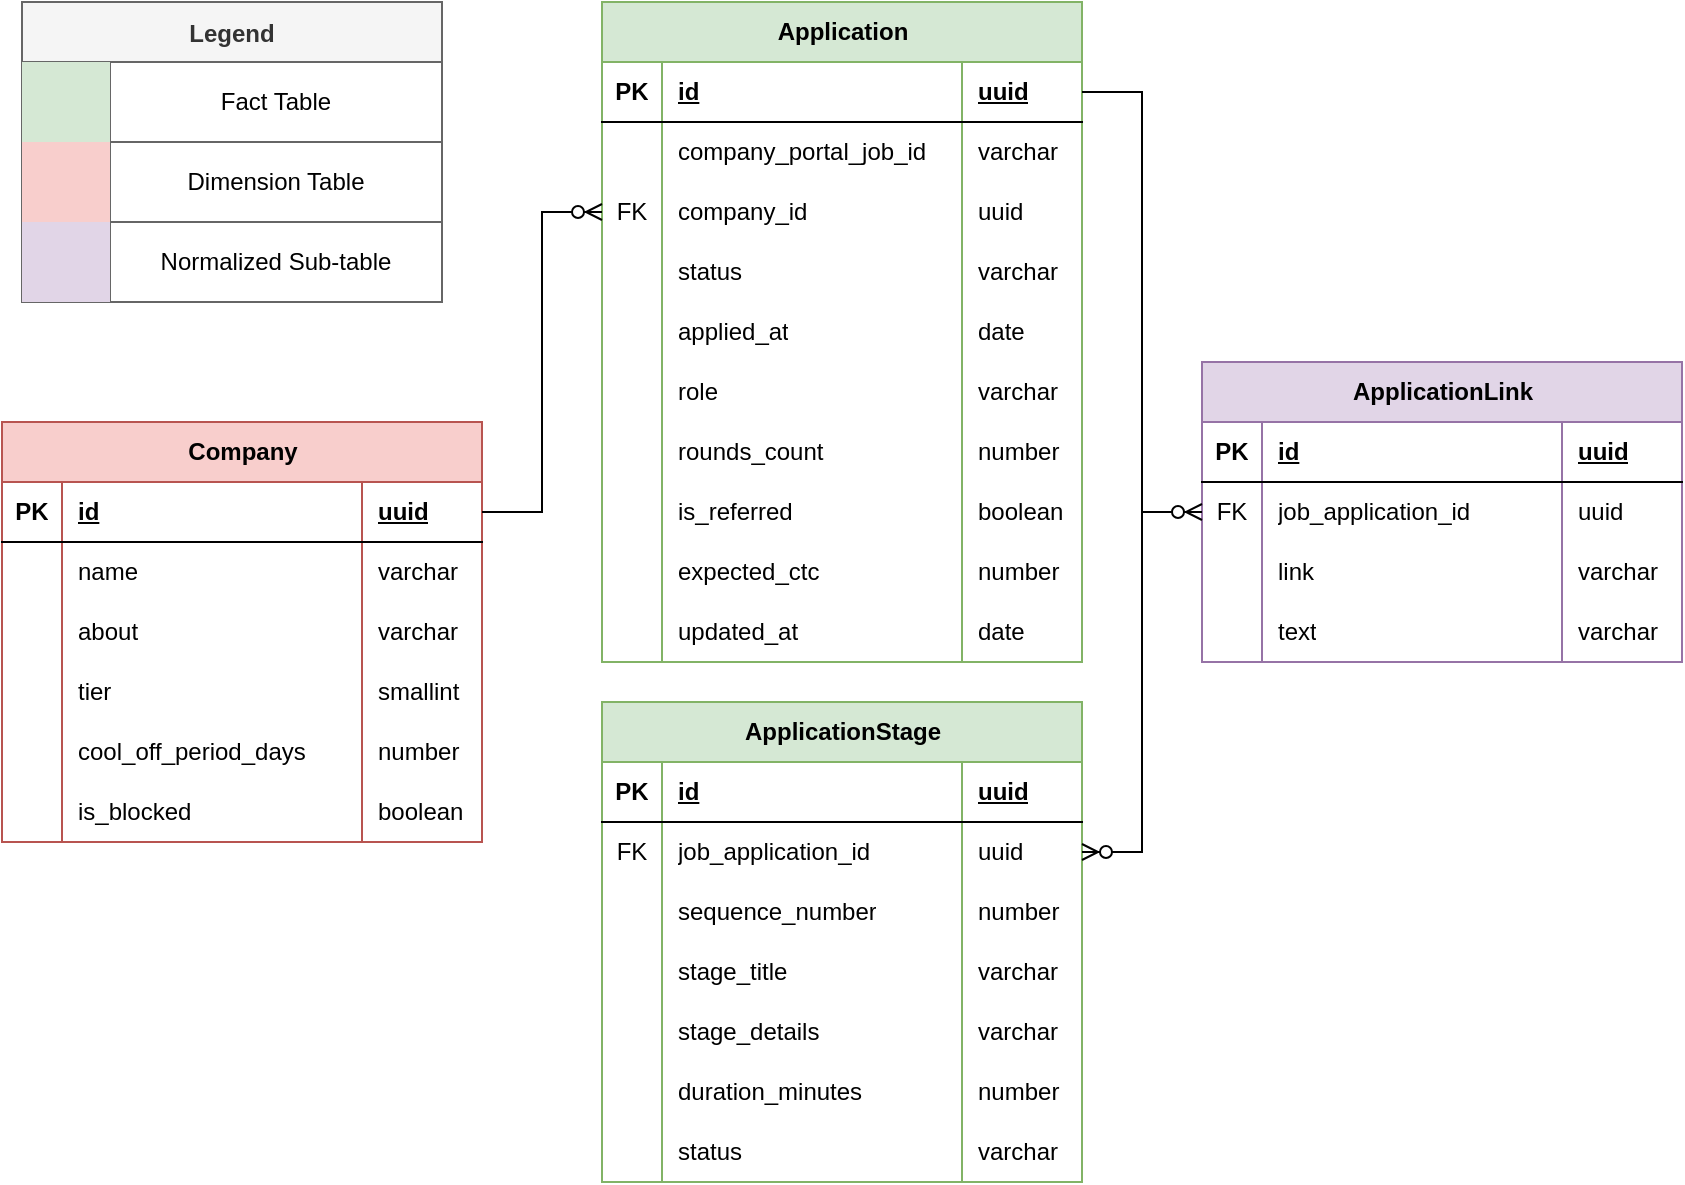 <mxGraphModel dx="1261" dy="588" grid="1" gridSize="10" guides="1" tooltips="1" connect="1" arrows="1" fold="1" page="0" pageScale="1" pageWidth="850" pageHeight="1100" math="0" shadow="0">
  <root>
    <mxCell id="0" />
    <mxCell id="1" parent="0" />
    <mxCell id="kjrNC8dXJ_oeBgaUEygu-2" value="Company" style="shape=table;startSize=30;container=1;collapsible=1;childLayout=tableLayout;fixedRows=1;rowLines=0;fontStyle=1;align=center;resizeLast=1;html=1;fillColor=#f8cecc;strokeColor=#b85450;" parent="1" vertex="1">
      <mxGeometry x="360" y="220" width="240" height="210" as="geometry" />
    </mxCell>
    <mxCell id="kjrNC8dXJ_oeBgaUEygu-3" value="" style="shape=tableRow;horizontal=0;startSize=0;swimlaneHead=0;swimlaneBody=0;fillColor=none;collapsible=0;dropTarget=0;points=[[0,0.5],[1,0.5]];portConstraint=eastwest;top=0;left=0;right=0;bottom=1;" parent="kjrNC8dXJ_oeBgaUEygu-2" vertex="1">
      <mxGeometry y="30" width="240" height="30" as="geometry" />
    </mxCell>
    <mxCell id="kjrNC8dXJ_oeBgaUEygu-4" value="PK" style="shape=partialRectangle;connectable=0;fillColor=none;top=0;left=0;bottom=0;right=0;fontStyle=1;overflow=hidden;whiteSpace=wrap;html=1;" parent="kjrNC8dXJ_oeBgaUEygu-3" vertex="1">
      <mxGeometry width="30" height="30" as="geometry">
        <mxRectangle width="30" height="30" as="alternateBounds" />
      </mxGeometry>
    </mxCell>
    <mxCell id="kjrNC8dXJ_oeBgaUEygu-5" value="id" style="shape=partialRectangle;connectable=0;fillColor=none;top=0;left=0;bottom=0;right=0;align=left;spacingLeft=6;fontStyle=5;overflow=hidden;whiteSpace=wrap;html=1;" parent="kjrNC8dXJ_oeBgaUEygu-3" vertex="1">
      <mxGeometry x="30" width="150" height="30" as="geometry">
        <mxRectangle width="150" height="30" as="alternateBounds" />
      </mxGeometry>
    </mxCell>
    <mxCell id="kjrNC8dXJ_oeBgaUEygu-15" value="uuid" style="shape=partialRectangle;connectable=0;fillColor=none;top=0;left=0;bottom=0;right=0;align=left;spacingLeft=6;fontStyle=5;overflow=hidden;whiteSpace=wrap;html=1;" parent="kjrNC8dXJ_oeBgaUEygu-3" vertex="1">
      <mxGeometry x="180" width="60" height="30" as="geometry">
        <mxRectangle width="60" height="30" as="alternateBounds" />
      </mxGeometry>
    </mxCell>
    <mxCell id="kjrNC8dXJ_oeBgaUEygu-6" value="" style="shape=tableRow;horizontal=0;startSize=0;swimlaneHead=0;swimlaneBody=0;fillColor=none;collapsible=0;dropTarget=0;points=[[0,0.5],[1,0.5]];portConstraint=eastwest;top=0;left=0;right=0;bottom=0;" parent="kjrNC8dXJ_oeBgaUEygu-2" vertex="1">
      <mxGeometry y="60" width="240" height="30" as="geometry" />
    </mxCell>
    <mxCell id="kjrNC8dXJ_oeBgaUEygu-7" value="" style="shape=partialRectangle;connectable=0;fillColor=none;top=0;left=0;bottom=0;right=0;editable=1;overflow=hidden;whiteSpace=wrap;html=1;" parent="kjrNC8dXJ_oeBgaUEygu-6" vertex="1">
      <mxGeometry width="30" height="30" as="geometry">
        <mxRectangle width="30" height="30" as="alternateBounds" />
      </mxGeometry>
    </mxCell>
    <mxCell id="kjrNC8dXJ_oeBgaUEygu-8" value="name" style="shape=partialRectangle;connectable=0;fillColor=none;top=0;left=0;bottom=0;right=0;align=left;spacingLeft=6;overflow=hidden;whiteSpace=wrap;html=1;" parent="kjrNC8dXJ_oeBgaUEygu-6" vertex="1">
      <mxGeometry x="30" width="150" height="30" as="geometry">
        <mxRectangle width="150" height="30" as="alternateBounds" />
      </mxGeometry>
    </mxCell>
    <mxCell id="kjrNC8dXJ_oeBgaUEygu-16" value="varchar" style="shape=partialRectangle;connectable=0;fillColor=none;top=0;left=0;bottom=0;right=0;align=left;spacingLeft=6;overflow=hidden;whiteSpace=wrap;html=1;" parent="kjrNC8dXJ_oeBgaUEygu-6" vertex="1">
      <mxGeometry x="180" width="60" height="30" as="geometry">
        <mxRectangle width="60" height="30" as="alternateBounds" />
      </mxGeometry>
    </mxCell>
    <mxCell id="kjrNC8dXJ_oeBgaUEygu-9" value="" style="shape=tableRow;horizontal=0;startSize=0;swimlaneHead=0;swimlaneBody=0;fillColor=none;collapsible=0;dropTarget=0;points=[[0,0.5],[1,0.5]];portConstraint=eastwest;top=0;left=0;right=0;bottom=0;" parent="kjrNC8dXJ_oeBgaUEygu-2" vertex="1">
      <mxGeometry y="90" width="240" height="30" as="geometry" />
    </mxCell>
    <mxCell id="kjrNC8dXJ_oeBgaUEygu-10" value="" style="shape=partialRectangle;connectable=0;fillColor=none;top=0;left=0;bottom=0;right=0;editable=1;overflow=hidden;whiteSpace=wrap;html=1;" parent="kjrNC8dXJ_oeBgaUEygu-9" vertex="1">
      <mxGeometry width="30" height="30" as="geometry">
        <mxRectangle width="30" height="30" as="alternateBounds" />
      </mxGeometry>
    </mxCell>
    <mxCell id="kjrNC8dXJ_oeBgaUEygu-11" value="about" style="shape=partialRectangle;connectable=0;fillColor=none;top=0;left=0;bottom=0;right=0;align=left;spacingLeft=6;overflow=hidden;whiteSpace=wrap;html=1;" parent="kjrNC8dXJ_oeBgaUEygu-9" vertex="1">
      <mxGeometry x="30" width="150" height="30" as="geometry">
        <mxRectangle width="150" height="30" as="alternateBounds" />
      </mxGeometry>
    </mxCell>
    <mxCell id="kjrNC8dXJ_oeBgaUEygu-17" value="varchar" style="shape=partialRectangle;connectable=0;fillColor=none;top=0;left=0;bottom=0;right=0;align=left;spacingLeft=6;overflow=hidden;whiteSpace=wrap;html=1;" parent="kjrNC8dXJ_oeBgaUEygu-9" vertex="1">
      <mxGeometry x="180" width="60" height="30" as="geometry">
        <mxRectangle width="60" height="30" as="alternateBounds" />
      </mxGeometry>
    </mxCell>
    <mxCell id="kjrNC8dXJ_oeBgaUEygu-12" value="" style="shape=tableRow;horizontal=0;startSize=0;swimlaneHead=0;swimlaneBody=0;fillColor=none;collapsible=0;dropTarget=0;points=[[0,0.5],[1,0.5]];portConstraint=eastwest;top=0;left=0;right=0;bottom=0;" parent="kjrNC8dXJ_oeBgaUEygu-2" vertex="1">
      <mxGeometry y="120" width="240" height="30" as="geometry" />
    </mxCell>
    <mxCell id="kjrNC8dXJ_oeBgaUEygu-13" value="" style="shape=partialRectangle;connectable=0;fillColor=none;top=0;left=0;bottom=0;right=0;editable=1;overflow=hidden;whiteSpace=wrap;html=1;" parent="kjrNC8dXJ_oeBgaUEygu-12" vertex="1">
      <mxGeometry width="30" height="30" as="geometry">
        <mxRectangle width="30" height="30" as="alternateBounds" />
      </mxGeometry>
    </mxCell>
    <mxCell id="kjrNC8dXJ_oeBgaUEygu-14" value="tier" style="shape=partialRectangle;connectable=0;fillColor=none;top=0;left=0;bottom=0;right=0;align=left;spacingLeft=6;overflow=hidden;whiteSpace=wrap;html=1;" parent="kjrNC8dXJ_oeBgaUEygu-12" vertex="1">
      <mxGeometry x="30" width="150" height="30" as="geometry">
        <mxRectangle width="150" height="30" as="alternateBounds" />
      </mxGeometry>
    </mxCell>
    <mxCell id="kjrNC8dXJ_oeBgaUEygu-18" value="smallint" style="shape=partialRectangle;connectable=0;fillColor=none;top=0;left=0;bottom=0;right=0;align=left;spacingLeft=6;overflow=hidden;whiteSpace=wrap;html=1;" parent="kjrNC8dXJ_oeBgaUEygu-12" vertex="1">
      <mxGeometry x="180" width="60" height="30" as="geometry">
        <mxRectangle width="60" height="30" as="alternateBounds" />
      </mxGeometry>
    </mxCell>
    <mxCell id="kjrNC8dXJ_oeBgaUEygu-310" style="shape=tableRow;horizontal=0;startSize=0;swimlaneHead=0;swimlaneBody=0;fillColor=none;collapsible=0;dropTarget=0;points=[[0,0.5],[1,0.5]];portConstraint=eastwest;top=0;left=0;right=0;bottom=0;" parent="kjrNC8dXJ_oeBgaUEygu-2" vertex="1">
      <mxGeometry y="150" width="240" height="30" as="geometry" />
    </mxCell>
    <mxCell id="kjrNC8dXJ_oeBgaUEygu-311" style="shape=partialRectangle;connectable=0;fillColor=none;top=0;left=0;bottom=0;right=0;editable=1;overflow=hidden;whiteSpace=wrap;html=1;" parent="kjrNC8dXJ_oeBgaUEygu-310" vertex="1">
      <mxGeometry width="30" height="30" as="geometry">
        <mxRectangle width="30" height="30" as="alternateBounds" />
      </mxGeometry>
    </mxCell>
    <mxCell id="kjrNC8dXJ_oeBgaUEygu-312" value="cool_off_period_days" style="shape=partialRectangle;connectable=0;fillColor=none;top=0;left=0;bottom=0;right=0;align=left;spacingLeft=6;overflow=hidden;whiteSpace=wrap;html=1;" parent="kjrNC8dXJ_oeBgaUEygu-310" vertex="1">
      <mxGeometry x="30" width="150" height="30" as="geometry">
        <mxRectangle width="150" height="30" as="alternateBounds" />
      </mxGeometry>
    </mxCell>
    <mxCell id="kjrNC8dXJ_oeBgaUEygu-313" value="number" style="shape=partialRectangle;connectable=0;fillColor=none;top=0;left=0;bottom=0;right=0;align=left;spacingLeft=6;overflow=hidden;whiteSpace=wrap;html=1;" parent="kjrNC8dXJ_oeBgaUEygu-310" vertex="1">
      <mxGeometry x="180" width="60" height="30" as="geometry">
        <mxRectangle width="60" height="30" as="alternateBounds" />
      </mxGeometry>
    </mxCell>
    <mxCell id="kjrNC8dXJ_oeBgaUEygu-19" style="shape=tableRow;horizontal=0;startSize=0;swimlaneHead=0;swimlaneBody=0;fillColor=none;collapsible=0;dropTarget=0;points=[[0,0.5],[1,0.5]];portConstraint=eastwest;top=0;left=0;right=0;bottom=0;" parent="kjrNC8dXJ_oeBgaUEygu-2" vertex="1">
      <mxGeometry y="180" width="240" height="30" as="geometry" />
    </mxCell>
    <mxCell id="kjrNC8dXJ_oeBgaUEygu-20" style="shape=partialRectangle;connectable=0;fillColor=none;top=0;left=0;bottom=0;right=0;editable=1;overflow=hidden;whiteSpace=wrap;html=1;" parent="kjrNC8dXJ_oeBgaUEygu-19" vertex="1">
      <mxGeometry width="30" height="30" as="geometry">
        <mxRectangle width="30" height="30" as="alternateBounds" />
      </mxGeometry>
    </mxCell>
    <mxCell id="kjrNC8dXJ_oeBgaUEygu-21" value="is_blocked" style="shape=partialRectangle;connectable=0;fillColor=none;top=0;left=0;bottom=0;right=0;align=left;spacingLeft=6;overflow=hidden;whiteSpace=wrap;html=1;" parent="kjrNC8dXJ_oeBgaUEygu-19" vertex="1">
      <mxGeometry x="30" width="150" height="30" as="geometry">
        <mxRectangle width="150" height="30" as="alternateBounds" />
      </mxGeometry>
    </mxCell>
    <mxCell id="kjrNC8dXJ_oeBgaUEygu-22" value="boolean" style="shape=partialRectangle;connectable=0;fillColor=none;top=0;left=0;bottom=0;right=0;align=left;spacingLeft=6;overflow=hidden;whiteSpace=wrap;html=1;" parent="kjrNC8dXJ_oeBgaUEygu-19" vertex="1">
      <mxGeometry x="180" width="60" height="30" as="geometry">
        <mxRectangle width="60" height="30" as="alternateBounds" />
      </mxGeometry>
    </mxCell>
    <mxCell id="kjrNC8dXJ_oeBgaUEygu-115" value="Application" style="shape=table;startSize=30;container=1;collapsible=1;childLayout=tableLayout;fixedRows=1;rowLines=0;fontStyle=1;align=center;resizeLast=1;html=1;fillColor=#d5e8d4;strokeColor=#82b366;" parent="1" vertex="1">
      <mxGeometry x="660" y="10" width="240" height="330" as="geometry">
        <mxRectangle x="660" y="160" width="100" height="30" as="alternateBounds" />
      </mxGeometry>
    </mxCell>
    <mxCell id="kjrNC8dXJ_oeBgaUEygu-116" value="" style="shape=tableRow;horizontal=0;startSize=0;swimlaneHead=0;swimlaneBody=0;fillColor=none;collapsible=0;dropTarget=0;points=[[0,0.5],[1,0.5]];portConstraint=eastwest;top=0;left=0;right=0;bottom=1;" parent="kjrNC8dXJ_oeBgaUEygu-115" vertex="1">
      <mxGeometry y="30" width="240" height="30" as="geometry" />
    </mxCell>
    <mxCell id="kjrNC8dXJ_oeBgaUEygu-117" value="PK" style="shape=partialRectangle;connectable=0;fillColor=none;top=0;left=0;bottom=0;right=0;fontStyle=1;overflow=hidden;whiteSpace=wrap;html=1;" parent="kjrNC8dXJ_oeBgaUEygu-116" vertex="1">
      <mxGeometry width="30" height="30" as="geometry">
        <mxRectangle width="30" height="30" as="alternateBounds" />
      </mxGeometry>
    </mxCell>
    <mxCell id="kjrNC8dXJ_oeBgaUEygu-118" value="id" style="shape=partialRectangle;connectable=0;fillColor=none;top=0;left=0;bottom=0;right=0;align=left;spacingLeft=6;fontStyle=5;overflow=hidden;whiteSpace=wrap;html=1;" parent="kjrNC8dXJ_oeBgaUEygu-116" vertex="1">
      <mxGeometry x="30" width="150" height="30" as="geometry">
        <mxRectangle width="150" height="30" as="alternateBounds" />
      </mxGeometry>
    </mxCell>
    <mxCell id="kjrNC8dXJ_oeBgaUEygu-119" value="uuid" style="shape=partialRectangle;connectable=0;fillColor=none;top=0;left=0;bottom=0;right=0;align=left;spacingLeft=6;fontStyle=5;overflow=hidden;whiteSpace=wrap;html=1;" parent="kjrNC8dXJ_oeBgaUEygu-116" vertex="1">
      <mxGeometry x="180" width="60" height="30" as="geometry">
        <mxRectangle width="60" height="30" as="alternateBounds" />
      </mxGeometry>
    </mxCell>
    <mxCell id="kjrNC8dXJ_oeBgaUEygu-120" value="" style="shape=tableRow;horizontal=0;startSize=0;swimlaneHead=0;swimlaneBody=0;fillColor=none;collapsible=0;dropTarget=0;points=[[0,0.5],[1,0.5]];portConstraint=eastwest;top=0;left=0;right=0;bottom=0;" parent="kjrNC8dXJ_oeBgaUEygu-115" vertex="1">
      <mxGeometry y="60" width="240" height="30" as="geometry" />
    </mxCell>
    <mxCell id="kjrNC8dXJ_oeBgaUEygu-121" value="" style="shape=partialRectangle;connectable=0;fillColor=none;top=0;left=0;bottom=0;right=0;editable=1;overflow=hidden;whiteSpace=wrap;html=1;" parent="kjrNC8dXJ_oeBgaUEygu-120" vertex="1">
      <mxGeometry width="30" height="30" as="geometry">
        <mxRectangle width="30" height="30" as="alternateBounds" />
      </mxGeometry>
    </mxCell>
    <mxCell id="kjrNC8dXJ_oeBgaUEygu-122" value="company_portal_job_id" style="shape=partialRectangle;connectable=0;fillColor=none;top=0;left=0;bottom=0;right=0;align=left;spacingLeft=6;overflow=hidden;whiteSpace=wrap;html=1;" parent="kjrNC8dXJ_oeBgaUEygu-120" vertex="1">
      <mxGeometry x="30" width="150" height="30" as="geometry">
        <mxRectangle width="150" height="30" as="alternateBounds" />
      </mxGeometry>
    </mxCell>
    <mxCell id="kjrNC8dXJ_oeBgaUEygu-123" value="varchar" style="shape=partialRectangle;connectable=0;fillColor=none;top=0;left=0;bottom=0;right=0;align=left;spacingLeft=6;overflow=hidden;whiteSpace=wrap;html=1;" parent="kjrNC8dXJ_oeBgaUEygu-120" vertex="1">
      <mxGeometry x="180" width="60" height="30" as="geometry">
        <mxRectangle width="60" height="30" as="alternateBounds" />
      </mxGeometry>
    </mxCell>
    <mxCell id="kjrNC8dXJ_oeBgaUEygu-124" value="" style="shape=tableRow;horizontal=0;startSize=0;swimlaneHead=0;swimlaneBody=0;fillColor=none;collapsible=0;dropTarget=0;points=[[0,0.5],[1,0.5]];portConstraint=eastwest;top=0;left=0;right=0;bottom=0;" parent="kjrNC8dXJ_oeBgaUEygu-115" vertex="1">
      <mxGeometry y="90" width="240" height="30" as="geometry" />
    </mxCell>
    <mxCell id="kjrNC8dXJ_oeBgaUEygu-125" value="FK" style="shape=partialRectangle;connectable=0;fillColor=none;top=0;left=0;bottom=0;right=0;editable=1;overflow=hidden;whiteSpace=wrap;html=1;" parent="kjrNC8dXJ_oeBgaUEygu-124" vertex="1">
      <mxGeometry width="30" height="30" as="geometry">
        <mxRectangle width="30" height="30" as="alternateBounds" />
      </mxGeometry>
    </mxCell>
    <mxCell id="kjrNC8dXJ_oeBgaUEygu-126" value="company_id" style="shape=partialRectangle;connectable=0;fillColor=none;top=0;left=0;bottom=0;right=0;align=left;spacingLeft=6;overflow=hidden;whiteSpace=wrap;html=1;" parent="kjrNC8dXJ_oeBgaUEygu-124" vertex="1">
      <mxGeometry x="30" width="150" height="30" as="geometry">
        <mxRectangle width="150" height="30" as="alternateBounds" />
      </mxGeometry>
    </mxCell>
    <mxCell id="kjrNC8dXJ_oeBgaUEygu-127" value="uuid" style="shape=partialRectangle;connectable=0;fillColor=none;top=0;left=0;bottom=0;right=0;align=left;spacingLeft=6;overflow=hidden;whiteSpace=wrap;html=1;" parent="kjrNC8dXJ_oeBgaUEygu-124" vertex="1">
      <mxGeometry x="180" width="60" height="30" as="geometry">
        <mxRectangle width="60" height="30" as="alternateBounds" />
      </mxGeometry>
    </mxCell>
    <mxCell id="kjrNC8dXJ_oeBgaUEygu-128" value="" style="shape=tableRow;horizontal=0;startSize=0;swimlaneHead=0;swimlaneBody=0;fillColor=none;collapsible=0;dropTarget=0;points=[[0,0.5],[1,0.5]];portConstraint=eastwest;top=0;left=0;right=0;bottom=0;" parent="kjrNC8dXJ_oeBgaUEygu-115" vertex="1">
      <mxGeometry y="120" width="240" height="30" as="geometry" />
    </mxCell>
    <mxCell id="kjrNC8dXJ_oeBgaUEygu-129" value="" style="shape=partialRectangle;connectable=0;fillColor=none;top=0;left=0;bottom=0;right=0;editable=1;overflow=hidden;whiteSpace=wrap;html=1;" parent="kjrNC8dXJ_oeBgaUEygu-128" vertex="1">
      <mxGeometry width="30" height="30" as="geometry">
        <mxRectangle width="30" height="30" as="alternateBounds" />
      </mxGeometry>
    </mxCell>
    <mxCell id="kjrNC8dXJ_oeBgaUEygu-130" value="status" style="shape=partialRectangle;connectable=0;fillColor=none;top=0;left=0;bottom=0;right=0;align=left;spacingLeft=6;overflow=hidden;whiteSpace=wrap;html=1;" parent="kjrNC8dXJ_oeBgaUEygu-128" vertex="1">
      <mxGeometry x="30" width="150" height="30" as="geometry">
        <mxRectangle width="150" height="30" as="alternateBounds" />
      </mxGeometry>
    </mxCell>
    <mxCell id="kjrNC8dXJ_oeBgaUEygu-131" value="varchar" style="shape=partialRectangle;connectable=0;fillColor=none;top=0;left=0;bottom=0;right=0;align=left;spacingLeft=6;overflow=hidden;whiteSpace=wrap;html=1;" parent="kjrNC8dXJ_oeBgaUEygu-128" vertex="1">
      <mxGeometry x="180" width="60" height="30" as="geometry">
        <mxRectangle width="60" height="30" as="alternateBounds" />
      </mxGeometry>
    </mxCell>
    <mxCell id="kjrNC8dXJ_oeBgaUEygu-132" style="shape=tableRow;horizontal=0;startSize=0;swimlaneHead=0;swimlaneBody=0;fillColor=none;collapsible=0;dropTarget=0;points=[[0,0.5],[1,0.5]];portConstraint=eastwest;top=0;left=0;right=0;bottom=0;" parent="kjrNC8dXJ_oeBgaUEygu-115" vertex="1">
      <mxGeometry y="150" width="240" height="30" as="geometry" />
    </mxCell>
    <mxCell id="kjrNC8dXJ_oeBgaUEygu-133" style="shape=partialRectangle;connectable=0;fillColor=none;top=0;left=0;bottom=0;right=0;editable=1;overflow=hidden;whiteSpace=wrap;html=1;" parent="kjrNC8dXJ_oeBgaUEygu-132" vertex="1">
      <mxGeometry width="30" height="30" as="geometry">
        <mxRectangle width="30" height="30" as="alternateBounds" />
      </mxGeometry>
    </mxCell>
    <mxCell id="kjrNC8dXJ_oeBgaUEygu-134" value="applied_at" style="shape=partialRectangle;connectable=0;fillColor=none;top=0;left=0;bottom=0;right=0;align=left;spacingLeft=6;overflow=hidden;whiteSpace=wrap;html=1;" parent="kjrNC8dXJ_oeBgaUEygu-132" vertex="1">
      <mxGeometry x="30" width="150" height="30" as="geometry">
        <mxRectangle width="150" height="30" as="alternateBounds" />
      </mxGeometry>
    </mxCell>
    <mxCell id="kjrNC8dXJ_oeBgaUEygu-135" value="date" style="shape=partialRectangle;connectable=0;fillColor=none;top=0;left=0;bottom=0;right=0;align=left;spacingLeft=6;overflow=hidden;whiteSpace=wrap;html=1;" parent="kjrNC8dXJ_oeBgaUEygu-132" vertex="1">
      <mxGeometry x="180" width="60" height="30" as="geometry">
        <mxRectangle width="60" height="30" as="alternateBounds" />
      </mxGeometry>
    </mxCell>
    <mxCell id="kjrNC8dXJ_oeBgaUEygu-140" style="shape=tableRow;horizontal=0;startSize=0;swimlaneHead=0;swimlaneBody=0;fillColor=none;collapsible=0;dropTarget=0;points=[[0,0.5],[1,0.5]];portConstraint=eastwest;top=0;left=0;right=0;bottom=0;" parent="kjrNC8dXJ_oeBgaUEygu-115" vertex="1">
      <mxGeometry y="180" width="240" height="30" as="geometry" />
    </mxCell>
    <mxCell id="kjrNC8dXJ_oeBgaUEygu-141" style="shape=partialRectangle;connectable=0;fillColor=none;top=0;left=0;bottom=0;right=0;editable=1;overflow=hidden;whiteSpace=wrap;html=1;" parent="kjrNC8dXJ_oeBgaUEygu-140" vertex="1">
      <mxGeometry width="30" height="30" as="geometry">
        <mxRectangle width="30" height="30" as="alternateBounds" />
      </mxGeometry>
    </mxCell>
    <mxCell id="kjrNC8dXJ_oeBgaUEygu-142" value="role" style="shape=partialRectangle;connectable=0;fillColor=none;top=0;left=0;bottom=0;right=0;align=left;spacingLeft=6;overflow=hidden;whiteSpace=wrap;html=1;" parent="kjrNC8dXJ_oeBgaUEygu-140" vertex="1">
      <mxGeometry x="30" width="150" height="30" as="geometry">
        <mxRectangle width="150" height="30" as="alternateBounds" />
      </mxGeometry>
    </mxCell>
    <mxCell id="kjrNC8dXJ_oeBgaUEygu-143" value="varchar" style="shape=partialRectangle;connectable=0;fillColor=none;top=0;left=0;bottom=0;right=0;align=left;spacingLeft=6;overflow=hidden;whiteSpace=wrap;html=1;" parent="kjrNC8dXJ_oeBgaUEygu-140" vertex="1">
      <mxGeometry x="180" width="60" height="30" as="geometry">
        <mxRectangle width="60" height="30" as="alternateBounds" />
      </mxGeometry>
    </mxCell>
    <mxCell id="kjrNC8dXJ_oeBgaUEygu-264" style="shape=tableRow;horizontal=0;startSize=0;swimlaneHead=0;swimlaneBody=0;fillColor=none;collapsible=0;dropTarget=0;points=[[0,0.5],[1,0.5]];portConstraint=eastwest;top=0;left=0;right=0;bottom=0;" parent="kjrNC8dXJ_oeBgaUEygu-115" vertex="1">
      <mxGeometry y="210" width="240" height="30" as="geometry" />
    </mxCell>
    <mxCell id="kjrNC8dXJ_oeBgaUEygu-265" style="shape=partialRectangle;connectable=0;fillColor=none;top=0;left=0;bottom=0;right=0;editable=1;overflow=hidden;whiteSpace=wrap;html=1;" parent="kjrNC8dXJ_oeBgaUEygu-264" vertex="1">
      <mxGeometry width="30" height="30" as="geometry">
        <mxRectangle width="30" height="30" as="alternateBounds" />
      </mxGeometry>
    </mxCell>
    <mxCell id="kjrNC8dXJ_oeBgaUEygu-266" value="rounds_count" style="shape=partialRectangle;connectable=0;fillColor=none;top=0;left=0;bottom=0;right=0;align=left;spacingLeft=6;overflow=hidden;whiteSpace=wrap;html=1;" parent="kjrNC8dXJ_oeBgaUEygu-264" vertex="1">
      <mxGeometry x="30" width="150" height="30" as="geometry">
        <mxRectangle width="150" height="30" as="alternateBounds" />
      </mxGeometry>
    </mxCell>
    <mxCell id="kjrNC8dXJ_oeBgaUEygu-267" value="number" style="shape=partialRectangle;connectable=0;fillColor=none;top=0;left=0;bottom=0;right=0;align=left;spacingLeft=6;overflow=hidden;whiteSpace=wrap;html=1;" parent="kjrNC8dXJ_oeBgaUEygu-264" vertex="1">
      <mxGeometry x="180" width="60" height="30" as="geometry">
        <mxRectangle width="60" height="30" as="alternateBounds" />
      </mxGeometry>
    </mxCell>
    <mxCell id="kjrNC8dXJ_oeBgaUEygu-222" style="shape=tableRow;horizontal=0;startSize=0;swimlaneHead=0;swimlaneBody=0;fillColor=none;collapsible=0;dropTarget=0;points=[[0,0.5],[1,0.5]];portConstraint=eastwest;top=0;left=0;right=0;bottom=0;" parent="kjrNC8dXJ_oeBgaUEygu-115" vertex="1">
      <mxGeometry y="240" width="240" height="30" as="geometry" />
    </mxCell>
    <mxCell id="kjrNC8dXJ_oeBgaUEygu-223" style="shape=partialRectangle;connectable=0;fillColor=none;top=0;left=0;bottom=0;right=0;editable=1;overflow=hidden;whiteSpace=wrap;html=1;" parent="kjrNC8dXJ_oeBgaUEygu-222" vertex="1">
      <mxGeometry width="30" height="30" as="geometry">
        <mxRectangle width="30" height="30" as="alternateBounds" />
      </mxGeometry>
    </mxCell>
    <mxCell id="kjrNC8dXJ_oeBgaUEygu-224" value="is_referred" style="shape=partialRectangle;connectable=0;fillColor=none;top=0;left=0;bottom=0;right=0;align=left;spacingLeft=6;overflow=hidden;whiteSpace=wrap;html=1;" parent="kjrNC8dXJ_oeBgaUEygu-222" vertex="1">
      <mxGeometry x="30" width="150" height="30" as="geometry">
        <mxRectangle width="150" height="30" as="alternateBounds" />
      </mxGeometry>
    </mxCell>
    <mxCell id="kjrNC8dXJ_oeBgaUEygu-225" value="boolean" style="shape=partialRectangle;connectable=0;fillColor=none;top=0;left=0;bottom=0;right=0;align=left;spacingLeft=6;overflow=hidden;whiteSpace=wrap;html=1;" parent="kjrNC8dXJ_oeBgaUEygu-222" vertex="1">
      <mxGeometry x="180" width="60" height="30" as="geometry">
        <mxRectangle width="60" height="30" as="alternateBounds" />
      </mxGeometry>
    </mxCell>
    <mxCell id="kjrNC8dXJ_oeBgaUEygu-136" style="shape=tableRow;horizontal=0;startSize=0;swimlaneHead=0;swimlaneBody=0;fillColor=none;collapsible=0;dropTarget=0;points=[[0,0.5],[1,0.5]];portConstraint=eastwest;top=0;left=0;right=0;bottom=0;" parent="kjrNC8dXJ_oeBgaUEygu-115" vertex="1">
      <mxGeometry y="270" width="240" height="30" as="geometry" />
    </mxCell>
    <mxCell id="kjrNC8dXJ_oeBgaUEygu-137" style="shape=partialRectangle;connectable=0;fillColor=none;top=0;left=0;bottom=0;right=0;editable=1;overflow=hidden;whiteSpace=wrap;html=1;" parent="kjrNC8dXJ_oeBgaUEygu-136" vertex="1">
      <mxGeometry width="30" height="30" as="geometry">
        <mxRectangle width="30" height="30" as="alternateBounds" />
      </mxGeometry>
    </mxCell>
    <mxCell id="kjrNC8dXJ_oeBgaUEygu-138" value="expected_ctc" style="shape=partialRectangle;connectable=0;fillColor=none;top=0;left=0;bottom=0;right=0;align=left;spacingLeft=6;overflow=hidden;whiteSpace=wrap;html=1;" parent="kjrNC8dXJ_oeBgaUEygu-136" vertex="1">
      <mxGeometry x="30" width="150" height="30" as="geometry">
        <mxRectangle width="150" height="30" as="alternateBounds" />
      </mxGeometry>
    </mxCell>
    <mxCell id="kjrNC8dXJ_oeBgaUEygu-139" value="number" style="shape=partialRectangle;connectable=0;fillColor=none;top=0;left=0;bottom=0;right=0;align=left;spacingLeft=6;overflow=hidden;whiteSpace=wrap;html=1;" parent="kjrNC8dXJ_oeBgaUEygu-136" vertex="1">
      <mxGeometry x="180" width="60" height="30" as="geometry">
        <mxRectangle width="60" height="30" as="alternateBounds" />
      </mxGeometry>
    </mxCell>
    <mxCell id="kjrNC8dXJ_oeBgaUEygu-173" style="shape=tableRow;horizontal=0;startSize=0;swimlaneHead=0;swimlaneBody=0;fillColor=none;collapsible=0;dropTarget=0;points=[[0,0.5],[1,0.5]];portConstraint=eastwest;top=0;left=0;right=0;bottom=0;" parent="kjrNC8dXJ_oeBgaUEygu-115" vertex="1">
      <mxGeometry y="300" width="240" height="30" as="geometry" />
    </mxCell>
    <mxCell id="kjrNC8dXJ_oeBgaUEygu-174" style="shape=partialRectangle;connectable=0;fillColor=none;top=0;left=0;bottom=0;right=0;editable=1;overflow=hidden;whiteSpace=wrap;html=1;" parent="kjrNC8dXJ_oeBgaUEygu-173" vertex="1">
      <mxGeometry width="30" height="30" as="geometry">
        <mxRectangle width="30" height="30" as="alternateBounds" />
      </mxGeometry>
    </mxCell>
    <mxCell id="kjrNC8dXJ_oeBgaUEygu-175" value="updated_at" style="shape=partialRectangle;connectable=0;fillColor=none;top=0;left=0;bottom=0;right=0;align=left;spacingLeft=6;overflow=hidden;whiteSpace=wrap;html=1;" parent="kjrNC8dXJ_oeBgaUEygu-173" vertex="1">
      <mxGeometry x="30" width="150" height="30" as="geometry">
        <mxRectangle width="150" height="30" as="alternateBounds" />
      </mxGeometry>
    </mxCell>
    <mxCell id="kjrNC8dXJ_oeBgaUEygu-176" value="date" style="shape=partialRectangle;connectable=0;fillColor=none;top=0;left=0;bottom=0;right=0;align=left;spacingLeft=6;overflow=hidden;whiteSpace=wrap;html=1;" parent="kjrNC8dXJ_oeBgaUEygu-173" vertex="1">
      <mxGeometry x="180" width="60" height="30" as="geometry">
        <mxRectangle width="60" height="30" as="alternateBounds" />
      </mxGeometry>
    </mxCell>
    <mxCell id="kjrNC8dXJ_oeBgaUEygu-144" value="ApplicationLink" style="shape=table;startSize=30;container=1;collapsible=1;childLayout=tableLayout;fixedRows=1;rowLines=0;fontStyle=1;align=center;resizeLast=1;html=1;fillColor=#e1d5e7;strokeColor=#9673a6;" parent="1" vertex="1">
      <mxGeometry x="960" y="190" width="240" height="150" as="geometry" />
    </mxCell>
    <mxCell id="kjrNC8dXJ_oeBgaUEygu-145" value="" style="shape=tableRow;horizontal=0;startSize=0;swimlaneHead=0;swimlaneBody=0;fillColor=none;collapsible=0;dropTarget=0;points=[[0,0.5],[1,0.5]];portConstraint=eastwest;top=0;left=0;right=0;bottom=1;" parent="kjrNC8dXJ_oeBgaUEygu-144" vertex="1">
      <mxGeometry y="30" width="240" height="30" as="geometry" />
    </mxCell>
    <mxCell id="kjrNC8dXJ_oeBgaUEygu-146" value="PK" style="shape=partialRectangle;connectable=0;fillColor=none;top=0;left=0;bottom=0;right=0;fontStyle=1;overflow=hidden;whiteSpace=wrap;html=1;" parent="kjrNC8dXJ_oeBgaUEygu-145" vertex="1">
      <mxGeometry width="30" height="30" as="geometry">
        <mxRectangle width="30" height="30" as="alternateBounds" />
      </mxGeometry>
    </mxCell>
    <mxCell id="kjrNC8dXJ_oeBgaUEygu-147" value="id" style="shape=partialRectangle;connectable=0;fillColor=none;top=0;left=0;bottom=0;right=0;align=left;spacingLeft=6;fontStyle=5;overflow=hidden;whiteSpace=wrap;html=1;" parent="kjrNC8dXJ_oeBgaUEygu-145" vertex="1">
      <mxGeometry x="30" width="150" height="30" as="geometry">
        <mxRectangle width="150" height="30" as="alternateBounds" />
      </mxGeometry>
    </mxCell>
    <mxCell id="kjrNC8dXJ_oeBgaUEygu-148" value="uuid" style="shape=partialRectangle;connectable=0;fillColor=none;top=0;left=0;bottom=0;right=0;align=left;spacingLeft=6;fontStyle=5;overflow=hidden;whiteSpace=wrap;html=1;" parent="kjrNC8dXJ_oeBgaUEygu-145" vertex="1">
      <mxGeometry x="180" width="60" height="30" as="geometry">
        <mxRectangle width="60" height="30" as="alternateBounds" />
      </mxGeometry>
    </mxCell>
    <mxCell id="kjrNC8dXJ_oeBgaUEygu-149" value="" style="shape=tableRow;horizontal=0;startSize=0;swimlaneHead=0;swimlaneBody=0;fillColor=none;collapsible=0;dropTarget=0;points=[[0,0.5],[1,0.5]];portConstraint=eastwest;top=0;left=0;right=0;bottom=0;" parent="kjrNC8dXJ_oeBgaUEygu-144" vertex="1">
      <mxGeometry y="60" width="240" height="30" as="geometry" />
    </mxCell>
    <mxCell id="kjrNC8dXJ_oeBgaUEygu-150" value="FK" style="shape=partialRectangle;connectable=0;fillColor=none;top=0;left=0;bottom=0;right=0;editable=1;overflow=hidden;whiteSpace=wrap;html=1;" parent="kjrNC8dXJ_oeBgaUEygu-149" vertex="1">
      <mxGeometry width="30" height="30" as="geometry">
        <mxRectangle width="30" height="30" as="alternateBounds" />
      </mxGeometry>
    </mxCell>
    <mxCell id="kjrNC8dXJ_oeBgaUEygu-151" value="job_application_id" style="shape=partialRectangle;connectable=0;fillColor=none;top=0;left=0;bottom=0;right=0;align=left;spacingLeft=6;overflow=hidden;whiteSpace=wrap;html=1;" parent="kjrNC8dXJ_oeBgaUEygu-149" vertex="1">
      <mxGeometry x="30" width="150" height="30" as="geometry">
        <mxRectangle width="150" height="30" as="alternateBounds" />
      </mxGeometry>
    </mxCell>
    <mxCell id="kjrNC8dXJ_oeBgaUEygu-152" value="uuid" style="shape=partialRectangle;connectable=0;fillColor=none;top=0;left=0;bottom=0;right=0;align=left;spacingLeft=6;overflow=hidden;whiteSpace=wrap;html=1;" parent="kjrNC8dXJ_oeBgaUEygu-149" vertex="1">
      <mxGeometry x="180" width="60" height="30" as="geometry">
        <mxRectangle width="60" height="30" as="alternateBounds" />
      </mxGeometry>
    </mxCell>
    <mxCell id="kjrNC8dXJ_oeBgaUEygu-157" value="" style="shape=tableRow;horizontal=0;startSize=0;swimlaneHead=0;swimlaneBody=0;fillColor=none;collapsible=0;dropTarget=0;points=[[0,0.5],[1,0.5]];portConstraint=eastwest;top=0;left=0;right=0;bottom=0;" parent="kjrNC8dXJ_oeBgaUEygu-144" vertex="1">
      <mxGeometry y="90" width="240" height="30" as="geometry" />
    </mxCell>
    <mxCell id="kjrNC8dXJ_oeBgaUEygu-158" value="" style="shape=partialRectangle;connectable=0;fillColor=none;top=0;left=0;bottom=0;right=0;editable=1;overflow=hidden;whiteSpace=wrap;html=1;" parent="kjrNC8dXJ_oeBgaUEygu-157" vertex="1">
      <mxGeometry width="30" height="30" as="geometry">
        <mxRectangle width="30" height="30" as="alternateBounds" />
      </mxGeometry>
    </mxCell>
    <mxCell id="kjrNC8dXJ_oeBgaUEygu-159" value="link" style="shape=partialRectangle;connectable=0;fillColor=none;top=0;left=0;bottom=0;right=0;align=left;spacingLeft=6;overflow=hidden;whiteSpace=wrap;html=1;" parent="kjrNC8dXJ_oeBgaUEygu-157" vertex="1">
      <mxGeometry x="30" width="150" height="30" as="geometry">
        <mxRectangle width="150" height="30" as="alternateBounds" />
      </mxGeometry>
    </mxCell>
    <mxCell id="kjrNC8dXJ_oeBgaUEygu-160" value="varchar" style="shape=partialRectangle;connectable=0;fillColor=none;top=0;left=0;bottom=0;right=0;align=left;spacingLeft=6;overflow=hidden;whiteSpace=wrap;html=1;" parent="kjrNC8dXJ_oeBgaUEygu-157" vertex="1">
      <mxGeometry x="180" width="60" height="30" as="geometry">
        <mxRectangle width="60" height="30" as="alternateBounds" />
      </mxGeometry>
    </mxCell>
    <mxCell id="kjrNC8dXJ_oeBgaUEygu-161" style="shape=tableRow;horizontal=0;startSize=0;swimlaneHead=0;swimlaneBody=0;fillColor=none;collapsible=0;dropTarget=0;points=[[0,0.5],[1,0.5]];portConstraint=eastwest;top=0;left=0;right=0;bottom=0;" parent="kjrNC8dXJ_oeBgaUEygu-144" vertex="1">
      <mxGeometry y="120" width="240" height="30" as="geometry" />
    </mxCell>
    <mxCell id="kjrNC8dXJ_oeBgaUEygu-162" style="shape=partialRectangle;connectable=0;fillColor=none;top=0;left=0;bottom=0;right=0;editable=1;overflow=hidden;whiteSpace=wrap;html=1;" parent="kjrNC8dXJ_oeBgaUEygu-161" vertex="1">
      <mxGeometry width="30" height="30" as="geometry">
        <mxRectangle width="30" height="30" as="alternateBounds" />
      </mxGeometry>
    </mxCell>
    <mxCell id="kjrNC8dXJ_oeBgaUEygu-163" value="text" style="shape=partialRectangle;connectable=0;fillColor=none;top=0;left=0;bottom=0;right=0;align=left;spacingLeft=6;overflow=hidden;whiteSpace=wrap;html=1;" parent="kjrNC8dXJ_oeBgaUEygu-161" vertex="1">
      <mxGeometry x="30" width="150" height="30" as="geometry">
        <mxRectangle width="150" height="30" as="alternateBounds" />
      </mxGeometry>
    </mxCell>
    <mxCell id="kjrNC8dXJ_oeBgaUEygu-164" value="varchar" style="shape=partialRectangle;connectable=0;fillColor=none;top=0;left=0;bottom=0;right=0;align=left;spacingLeft=6;overflow=hidden;whiteSpace=wrap;html=1;" parent="kjrNC8dXJ_oeBgaUEygu-161" vertex="1">
      <mxGeometry x="180" width="60" height="30" as="geometry">
        <mxRectangle width="60" height="30" as="alternateBounds" />
      </mxGeometry>
    </mxCell>
    <mxCell id="kjrNC8dXJ_oeBgaUEygu-227" value="ApplicationStage" style="shape=table;startSize=30;container=1;collapsible=1;childLayout=tableLayout;fixedRows=1;rowLines=0;fontStyle=1;align=center;resizeLast=1;html=1;fillColor=#d5e8d4;strokeColor=#82b366;" parent="1" vertex="1">
      <mxGeometry x="660" y="360" width="240" height="240" as="geometry" />
    </mxCell>
    <mxCell id="kjrNC8dXJ_oeBgaUEygu-228" value="" style="shape=tableRow;horizontal=0;startSize=0;swimlaneHead=0;swimlaneBody=0;fillColor=none;collapsible=0;dropTarget=0;points=[[0,0.5],[1,0.5]];portConstraint=eastwest;top=0;left=0;right=0;bottom=1;" parent="kjrNC8dXJ_oeBgaUEygu-227" vertex="1">
      <mxGeometry y="30" width="240" height="30" as="geometry" />
    </mxCell>
    <mxCell id="kjrNC8dXJ_oeBgaUEygu-229" value="PK" style="shape=partialRectangle;connectable=0;fillColor=none;top=0;left=0;bottom=0;right=0;fontStyle=1;overflow=hidden;whiteSpace=wrap;html=1;" parent="kjrNC8dXJ_oeBgaUEygu-228" vertex="1">
      <mxGeometry width="30" height="30" as="geometry">
        <mxRectangle width="30" height="30" as="alternateBounds" />
      </mxGeometry>
    </mxCell>
    <mxCell id="kjrNC8dXJ_oeBgaUEygu-230" value="id" style="shape=partialRectangle;connectable=0;fillColor=none;top=0;left=0;bottom=0;right=0;align=left;spacingLeft=6;fontStyle=5;overflow=hidden;whiteSpace=wrap;html=1;" parent="kjrNC8dXJ_oeBgaUEygu-228" vertex="1">
      <mxGeometry x="30" width="150" height="30" as="geometry">
        <mxRectangle width="150" height="30" as="alternateBounds" />
      </mxGeometry>
    </mxCell>
    <mxCell id="kjrNC8dXJ_oeBgaUEygu-231" value="uuid" style="shape=partialRectangle;connectable=0;fillColor=none;top=0;left=0;bottom=0;right=0;align=left;spacingLeft=6;fontStyle=5;overflow=hidden;whiteSpace=wrap;html=1;" parent="kjrNC8dXJ_oeBgaUEygu-228" vertex="1">
      <mxGeometry x="180" width="60" height="30" as="geometry">
        <mxRectangle width="60" height="30" as="alternateBounds" />
      </mxGeometry>
    </mxCell>
    <mxCell id="kjrNC8dXJ_oeBgaUEygu-232" value="" style="shape=tableRow;horizontal=0;startSize=0;swimlaneHead=0;swimlaneBody=0;fillColor=none;collapsible=0;dropTarget=0;points=[[0,0.5],[1,0.5]];portConstraint=eastwest;top=0;left=0;right=0;bottom=0;" parent="kjrNC8dXJ_oeBgaUEygu-227" vertex="1">
      <mxGeometry y="60" width="240" height="30" as="geometry" />
    </mxCell>
    <mxCell id="kjrNC8dXJ_oeBgaUEygu-233" value="FK" style="shape=partialRectangle;connectable=0;fillColor=none;top=0;left=0;bottom=0;right=0;editable=1;overflow=hidden;whiteSpace=wrap;html=1;" parent="kjrNC8dXJ_oeBgaUEygu-232" vertex="1">
      <mxGeometry width="30" height="30" as="geometry">
        <mxRectangle width="30" height="30" as="alternateBounds" />
      </mxGeometry>
    </mxCell>
    <mxCell id="kjrNC8dXJ_oeBgaUEygu-234" value="job_application_id" style="shape=partialRectangle;connectable=0;fillColor=none;top=0;left=0;bottom=0;right=0;align=left;spacingLeft=6;overflow=hidden;whiteSpace=wrap;html=1;" parent="kjrNC8dXJ_oeBgaUEygu-232" vertex="1">
      <mxGeometry x="30" width="150" height="30" as="geometry">
        <mxRectangle width="150" height="30" as="alternateBounds" />
      </mxGeometry>
    </mxCell>
    <mxCell id="kjrNC8dXJ_oeBgaUEygu-235" value="uuid" style="shape=partialRectangle;connectable=0;fillColor=none;top=0;left=0;bottom=0;right=0;align=left;spacingLeft=6;overflow=hidden;whiteSpace=wrap;html=1;" parent="kjrNC8dXJ_oeBgaUEygu-232" vertex="1">
      <mxGeometry x="180" width="60" height="30" as="geometry">
        <mxRectangle width="60" height="30" as="alternateBounds" />
      </mxGeometry>
    </mxCell>
    <mxCell id="kjrNC8dXJ_oeBgaUEygu-279" style="shape=tableRow;horizontal=0;startSize=0;swimlaneHead=0;swimlaneBody=0;fillColor=none;collapsible=0;dropTarget=0;points=[[0,0.5],[1,0.5]];portConstraint=eastwest;top=0;left=0;right=0;bottom=0;" parent="kjrNC8dXJ_oeBgaUEygu-227" vertex="1">
      <mxGeometry y="90" width="240" height="30" as="geometry" />
    </mxCell>
    <mxCell id="kjrNC8dXJ_oeBgaUEygu-280" style="shape=partialRectangle;connectable=0;fillColor=none;top=0;left=0;bottom=0;right=0;editable=1;overflow=hidden;whiteSpace=wrap;html=1;" parent="kjrNC8dXJ_oeBgaUEygu-279" vertex="1">
      <mxGeometry width="30" height="30" as="geometry">
        <mxRectangle width="30" height="30" as="alternateBounds" />
      </mxGeometry>
    </mxCell>
    <mxCell id="kjrNC8dXJ_oeBgaUEygu-281" value="sequence_number" style="shape=partialRectangle;connectable=0;fillColor=none;top=0;left=0;bottom=0;right=0;align=left;spacingLeft=6;overflow=hidden;whiteSpace=wrap;html=1;" parent="kjrNC8dXJ_oeBgaUEygu-279" vertex="1">
      <mxGeometry x="30" width="150" height="30" as="geometry">
        <mxRectangle width="150" height="30" as="alternateBounds" />
      </mxGeometry>
    </mxCell>
    <mxCell id="kjrNC8dXJ_oeBgaUEygu-282" value="number" style="shape=partialRectangle;connectable=0;fillColor=none;top=0;left=0;bottom=0;right=0;align=left;spacingLeft=6;overflow=hidden;whiteSpace=wrap;html=1;" parent="kjrNC8dXJ_oeBgaUEygu-279" vertex="1">
      <mxGeometry x="180" width="60" height="30" as="geometry">
        <mxRectangle width="60" height="30" as="alternateBounds" />
      </mxGeometry>
    </mxCell>
    <mxCell id="kjrNC8dXJ_oeBgaUEygu-240" value="" style="shape=tableRow;horizontal=0;startSize=0;swimlaneHead=0;swimlaneBody=0;fillColor=none;collapsible=0;dropTarget=0;points=[[0,0.5],[1,0.5]];portConstraint=eastwest;top=0;left=0;right=0;bottom=0;" parent="kjrNC8dXJ_oeBgaUEygu-227" vertex="1">
      <mxGeometry y="120" width="240" height="30" as="geometry" />
    </mxCell>
    <mxCell id="kjrNC8dXJ_oeBgaUEygu-241" value="" style="shape=partialRectangle;connectable=0;fillColor=none;top=0;left=0;bottom=0;right=0;editable=1;overflow=hidden;whiteSpace=wrap;html=1;" parent="kjrNC8dXJ_oeBgaUEygu-240" vertex="1">
      <mxGeometry width="30" height="30" as="geometry">
        <mxRectangle width="30" height="30" as="alternateBounds" />
      </mxGeometry>
    </mxCell>
    <mxCell id="kjrNC8dXJ_oeBgaUEygu-242" value="stage_title" style="shape=partialRectangle;connectable=0;fillColor=none;top=0;left=0;bottom=0;right=0;align=left;spacingLeft=6;overflow=hidden;whiteSpace=wrap;html=1;" parent="kjrNC8dXJ_oeBgaUEygu-240" vertex="1">
      <mxGeometry x="30" width="150" height="30" as="geometry">
        <mxRectangle width="150" height="30" as="alternateBounds" />
      </mxGeometry>
    </mxCell>
    <mxCell id="kjrNC8dXJ_oeBgaUEygu-243" value="varchar" style="shape=partialRectangle;connectable=0;fillColor=none;top=0;left=0;bottom=0;right=0;align=left;spacingLeft=6;overflow=hidden;whiteSpace=wrap;html=1;" parent="kjrNC8dXJ_oeBgaUEygu-240" vertex="1">
      <mxGeometry x="180" width="60" height="30" as="geometry">
        <mxRectangle width="60" height="30" as="alternateBounds" />
      </mxGeometry>
    </mxCell>
    <mxCell id="kjrNC8dXJ_oeBgaUEygu-244" style="shape=tableRow;horizontal=0;startSize=0;swimlaneHead=0;swimlaneBody=0;fillColor=none;collapsible=0;dropTarget=0;points=[[0,0.5],[1,0.5]];portConstraint=eastwest;top=0;left=0;right=0;bottom=0;" parent="kjrNC8dXJ_oeBgaUEygu-227" vertex="1">
      <mxGeometry y="150" width="240" height="30" as="geometry" />
    </mxCell>
    <mxCell id="kjrNC8dXJ_oeBgaUEygu-245" style="shape=partialRectangle;connectable=0;fillColor=none;top=0;left=0;bottom=0;right=0;editable=1;overflow=hidden;whiteSpace=wrap;html=1;" parent="kjrNC8dXJ_oeBgaUEygu-244" vertex="1">
      <mxGeometry width="30" height="30" as="geometry">
        <mxRectangle width="30" height="30" as="alternateBounds" />
      </mxGeometry>
    </mxCell>
    <mxCell id="kjrNC8dXJ_oeBgaUEygu-246" value="stage_details" style="shape=partialRectangle;connectable=0;fillColor=none;top=0;left=0;bottom=0;right=0;align=left;spacingLeft=6;overflow=hidden;whiteSpace=wrap;html=1;" parent="kjrNC8dXJ_oeBgaUEygu-244" vertex="1">
      <mxGeometry x="30" width="150" height="30" as="geometry">
        <mxRectangle width="150" height="30" as="alternateBounds" />
      </mxGeometry>
    </mxCell>
    <mxCell id="kjrNC8dXJ_oeBgaUEygu-247" value="varchar" style="shape=partialRectangle;connectable=0;fillColor=none;top=0;left=0;bottom=0;right=0;align=left;spacingLeft=6;overflow=hidden;whiteSpace=wrap;html=1;" parent="kjrNC8dXJ_oeBgaUEygu-244" vertex="1">
      <mxGeometry x="180" width="60" height="30" as="geometry">
        <mxRectangle width="60" height="30" as="alternateBounds" />
      </mxGeometry>
    </mxCell>
    <mxCell id="kjrNC8dXJ_oeBgaUEygu-283" style="shape=tableRow;horizontal=0;startSize=0;swimlaneHead=0;swimlaneBody=0;fillColor=none;collapsible=0;dropTarget=0;points=[[0,0.5],[1,0.5]];portConstraint=eastwest;top=0;left=0;right=0;bottom=0;" parent="kjrNC8dXJ_oeBgaUEygu-227" vertex="1">
      <mxGeometry y="180" width="240" height="30" as="geometry" />
    </mxCell>
    <mxCell id="kjrNC8dXJ_oeBgaUEygu-284" style="shape=partialRectangle;connectable=0;fillColor=none;top=0;left=0;bottom=0;right=0;editable=1;overflow=hidden;whiteSpace=wrap;html=1;" parent="kjrNC8dXJ_oeBgaUEygu-283" vertex="1">
      <mxGeometry width="30" height="30" as="geometry">
        <mxRectangle width="30" height="30" as="alternateBounds" />
      </mxGeometry>
    </mxCell>
    <mxCell id="kjrNC8dXJ_oeBgaUEygu-285" value="duration_minutes" style="shape=partialRectangle;connectable=0;fillColor=none;top=0;left=0;bottom=0;right=0;align=left;spacingLeft=6;overflow=hidden;whiteSpace=wrap;html=1;" parent="kjrNC8dXJ_oeBgaUEygu-283" vertex="1">
      <mxGeometry x="30" width="150" height="30" as="geometry">
        <mxRectangle width="150" height="30" as="alternateBounds" />
      </mxGeometry>
    </mxCell>
    <mxCell id="kjrNC8dXJ_oeBgaUEygu-286" value="number" style="shape=partialRectangle;connectable=0;fillColor=none;top=0;left=0;bottom=0;right=0;align=left;spacingLeft=6;overflow=hidden;whiteSpace=wrap;html=1;" parent="kjrNC8dXJ_oeBgaUEygu-283" vertex="1">
      <mxGeometry x="180" width="60" height="30" as="geometry">
        <mxRectangle width="60" height="30" as="alternateBounds" />
      </mxGeometry>
    </mxCell>
    <mxCell id="kjrNC8dXJ_oeBgaUEygu-287" style="shape=tableRow;horizontal=0;startSize=0;swimlaneHead=0;swimlaneBody=0;fillColor=none;collapsible=0;dropTarget=0;points=[[0,0.5],[1,0.5]];portConstraint=eastwest;top=0;left=0;right=0;bottom=0;" parent="kjrNC8dXJ_oeBgaUEygu-227" vertex="1">
      <mxGeometry y="210" width="240" height="30" as="geometry" />
    </mxCell>
    <mxCell id="kjrNC8dXJ_oeBgaUEygu-288" style="shape=partialRectangle;connectable=0;fillColor=none;top=0;left=0;bottom=0;right=0;editable=1;overflow=hidden;whiteSpace=wrap;html=1;" parent="kjrNC8dXJ_oeBgaUEygu-287" vertex="1">
      <mxGeometry width="30" height="30" as="geometry">
        <mxRectangle width="30" height="30" as="alternateBounds" />
      </mxGeometry>
    </mxCell>
    <mxCell id="kjrNC8dXJ_oeBgaUEygu-289" value="status" style="shape=partialRectangle;connectable=0;fillColor=none;top=0;left=0;bottom=0;right=0;align=left;spacingLeft=6;overflow=hidden;whiteSpace=wrap;html=1;" parent="kjrNC8dXJ_oeBgaUEygu-287" vertex="1">
      <mxGeometry x="30" width="150" height="30" as="geometry">
        <mxRectangle width="150" height="30" as="alternateBounds" />
      </mxGeometry>
    </mxCell>
    <mxCell id="kjrNC8dXJ_oeBgaUEygu-290" value="varchar" style="shape=partialRectangle;connectable=0;fillColor=none;top=0;left=0;bottom=0;right=0;align=left;spacingLeft=6;overflow=hidden;whiteSpace=wrap;html=1;" parent="kjrNC8dXJ_oeBgaUEygu-287" vertex="1">
      <mxGeometry x="180" width="60" height="30" as="geometry">
        <mxRectangle width="60" height="30" as="alternateBounds" />
      </mxGeometry>
    </mxCell>
    <mxCell id="kjrNC8dXJ_oeBgaUEygu-297" value="Legend" style="shape=table;startSize=30;container=1;collapsible=0;childLayout=tableLayout;fontStyle=1;swimlaneFillColor=default;swimlaneLine=1;shadow=0;fillColor=#f5f5f5;fontColor=#333333;strokeColor=#666666;" parent="1" vertex="1">
      <mxGeometry x="370" y="10" width="210" height="150" as="geometry" />
    </mxCell>
    <mxCell id="kjrNC8dXJ_oeBgaUEygu-298" value="" style="shape=tableRow;horizontal=0;startSize=0;swimlaneHead=0;swimlaneBody=0;strokeColor=inherit;top=0;left=0;bottom=0;right=0;collapsible=0;dropTarget=0;fillColor=none;points=[[0,0.5],[1,0.5]];portConstraint=eastwest;" parent="kjrNC8dXJ_oeBgaUEygu-297" vertex="1">
      <mxGeometry y="30" width="210" height="40" as="geometry" />
    </mxCell>
    <mxCell id="kjrNC8dXJ_oeBgaUEygu-299" value="" style="shape=partialRectangle;html=1;whiteSpace=wrap;connectable=0;strokeColor=#82b366;overflow=hidden;fillColor=#d5e8d4;top=0;left=0;bottom=0;right=0;pointerEvents=1;" parent="kjrNC8dXJ_oeBgaUEygu-298" vertex="1">
      <mxGeometry width="44" height="40" as="geometry">
        <mxRectangle width="44" height="40" as="alternateBounds" />
      </mxGeometry>
    </mxCell>
    <mxCell id="kjrNC8dXJ_oeBgaUEygu-300" value="Fact Table" style="shape=partialRectangle;html=1;whiteSpace=wrap;connectable=0;strokeColor=inherit;overflow=hidden;fillColor=none;top=0;left=0;bottom=0;right=0;pointerEvents=1;" parent="kjrNC8dXJ_oeBgaUEygu-298" vertex="1">
      <mxGeometry x="44" width="166" height="40" as="geometry">
        <mxRectangle width="166" height="40" as="alternateBounds" />
      </mxGeometry>
    </mxCell>
    <mxCell id="kjrNC8dXJ_oeBgaUEygu-301" value="" style="shape=tableRow;horizontal=0;startSize=0;swimlaneHead=0;swimlaneBody=0;strokeColor=inherit;top=0;left=0;bottom=0;right=0;collapsible=0;dropTarget=0;fillColor=none;points=[[0,0.5],[1,0.5]];portConstraint=eastwest;" parent="kjrNC8dXJ_oeBgaUEygu-297" vertex="1">
      <mxGeometry y="70" width="210" height="40" as="geometry" />
    </mxCell>
    <mxCell id="kjrNC8dXJ_oeBgaUEygu-302" value="" style="shape=partialRectangle;html=1;whiteSpace=wrap;connectable=0;strokeColor=#b85450;overflow=hidden;fillColor=#f8cecc;top=0;left=0;bottom=0;right=0;pointerEvents=1;" parent="kjrNC8dXJ_oeBgaUEygu-301" vertex="1">
      <mxGeometry width="44" height="40" as="geometry">
        <mxRectangle width="44" height="40" as="alternateBounds" />
      </mxGeometry>
    </mxCell>
    <mxCell id="kjrNC8dXJ_oeBgaUEygu-303" value="Dimension Table" style="shape=partialRectangle;html=1;whiteSpace=wrap;connectable=0;strokeColor=inherit;overflow=hidden;fillColor=none;top=0;left=0;bottom=0;right=0;pointerEvents=1;" parent="kjrNC8dXJ_oeBgaUEygu-301" vertex="1">
      <mxGeometry x="44" width="166" height="40" as="geometry">
        <mxRectangle width="166" height="40" as="alternateBounds" />
      </mxGeometry>
    </mxCell>
    <mxCell id="kjrNC8dXJ_oeBgaUEygu-304" value="" style="shape=tableRow;horizontal=0;startSize=0;swimlaneHead=0;swimlaneBody=0;strokeColor=inherit;top=0;left=0;bottom=0;right=0;collapsible=0;dropTarget=0;fillColor=none;points=[[0,0.5],[1,0.5]];portConstraint=eastwest;" parent="kjrNC8dXJ_oeBgaUEygu-297" vertex="1">
      <mxGeometry y="110" width="210" height="40" as="geometry" />
    </mxCell>
    <mxCell id="kjrNC8dXJ_oeBgaUEygu-305" value="" style="shape=partialRectangle;html=1;whiteSpace=wrap;connectable=0;strokeColor=#9673a6;overflow=hidden;fillColor=#e1d5e7;top=0;left=0;bottom=0;right=0;pointerEvents=1;" parent="kjrNC8dXJ_oeBgaUEygu-304" vertex="1">
      <mxGeometry width="44" height="40" as="geometry">
        <mxRectangle width="44" height="40" as="alternateBounds" />
      </mxGeometry>
    </mxCell>
    <mxCell id="kjrNC8dXJ_oeBgaUEygu-306" value="Normalized Sub-table" style="shape=partialRectangle;html=1;whiteSpace=wrap;connectable=0;strokeColor=inherit;overflow=hidden;fillColor=none;top=0;left=0;bottom=0;right=0;pointerEvents=1;" parent="kjrNC8dXJ_oeBgaUEygu-304" vertex="1">
      <mxGeometry x="44" width="166" height="40" as="geometry">
        <mxRectangle width="166" height="40" as="alternateBounds" />
      </mxGeometry>
    </mxCell>
    <mxCell id="kjrNC8dXJ_oeBgaUEygu-307" value="" style="edgeStyle=entityRelationEdgeStyle;fontSize=12;html=1;endArrow=ERzeroToMany;endFill=1;rounded=0;exitX=1;exitY=0.5;exitDx=0;exitDy=0;entryX=0;entryY=0.5;entryDx=0;entryDy=0;" parent="1" source="kjrNC8dXJ_oeBgaUEygu-3" target="kjrNC8dXJ_oeBgaUEygu-124" edge="1">
      <mxGeometry width="100" height="100" relative="1" as="geometry">
        <mxPoint x="710" y="350" as="sourcePoint" />
        <mxPoint x="810" y="250" as="targetPoint" />
      </mxGeometry>
    </mxCell>
    <mxCell id="kjrNC8dXJ_oeBgaUEygu-308" value="" style="edgeStyle=entityRelationEdgeStyle;fontSize=12;html=1;endArrow=ERzeroToMany;endFill=1;rounded=0;exitX=1;exitY=0.5;exitDx=0;exitDy=0;entryX=0;entryY=0.5;entryDx=0;entryDy=0;" parent="1" source="kjrNC8dXJ_oeBgaUEygu-116" target="kjrNC8dXJ_oeBgaUEygu-149" edge="1">
      <mxGeometry width="100" height="100" relative="1" as="geometry">
        <mxPoint x="600" y="275" as="sourcePoint" />
        <mxPoint x="670" y="275" as="targetPoint" />
      </mxGeometry>
    </mxCell>
    <mxCell id="kjrNC8dXJ_oeBgaUEygu-309" value="" style="edgeStyle=entityRelationEdgeStyle;fontSize=12;html=1;endArrow=ERzeroToMany;endFill=1;rounded=0;exitX=1;exitY=0.5;exitDx=0;exitDy=0;entryX=1;entryY=0.5;entryDx=0;entryDy=0;" parent="1" source="kjrNC8dXJ_oeBgaUEygu-116" target="kjrNC8dXJ_oeBgaUEygu-232" edge="1">
      <mxGeometry width="100" height="100" relative="1" as="geometry">
        <mxPoint x="910" y="215" as="sourcePoint" />
        <mxPoint x="970" y="215" as="targetPoint" />
      </mxGeometry>
    </mxCell>
  </root>
</mxGraphModel>
